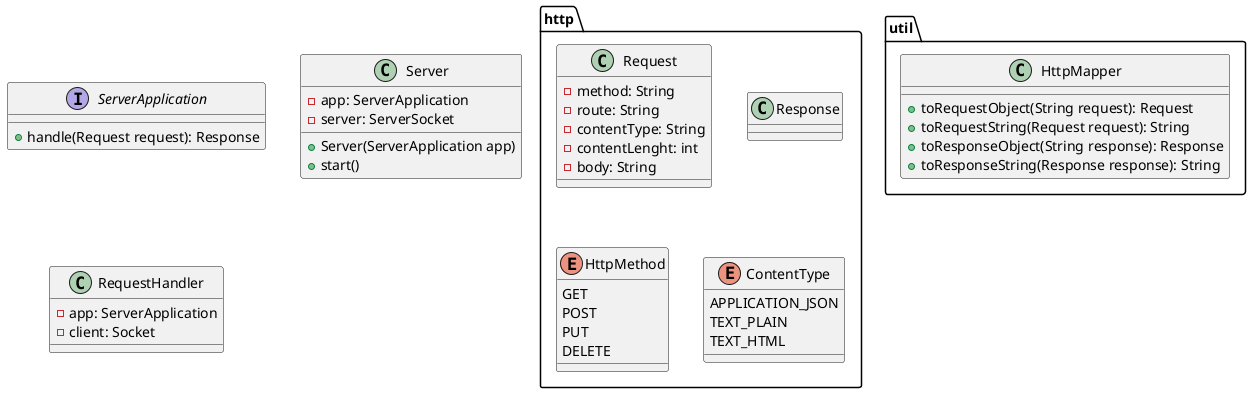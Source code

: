 @startuml

package http{

class Request{
    -method: String
    -route: String
    -contentType: String
    -contentLenght: int
    -body: String
}

class Response{

}

enum HttpMethod{
    GET
    POST
    PUT
    DELETE
}

enum ContentType{
    APPLICATION_JSON
    TEXT_PLAIN
    TEXT_HTML
}
}

package util{

class HttpMapper{
    +toRequestObject(String request): Request
    +toRequestString(Request request): String
    +toResponseObject(String response): Response
    +toResponseString(Response response): String
}

}

interface ServerApplication{
    +handle(Request request): Response
}

class Server{
    -app: ServerApplication
    -server: ServerSocket

    +Server(ServerApplication app)
    +start()
}

class RequestHandler{
    -app: ServerApplication
    -client: Socket
}



@enduml